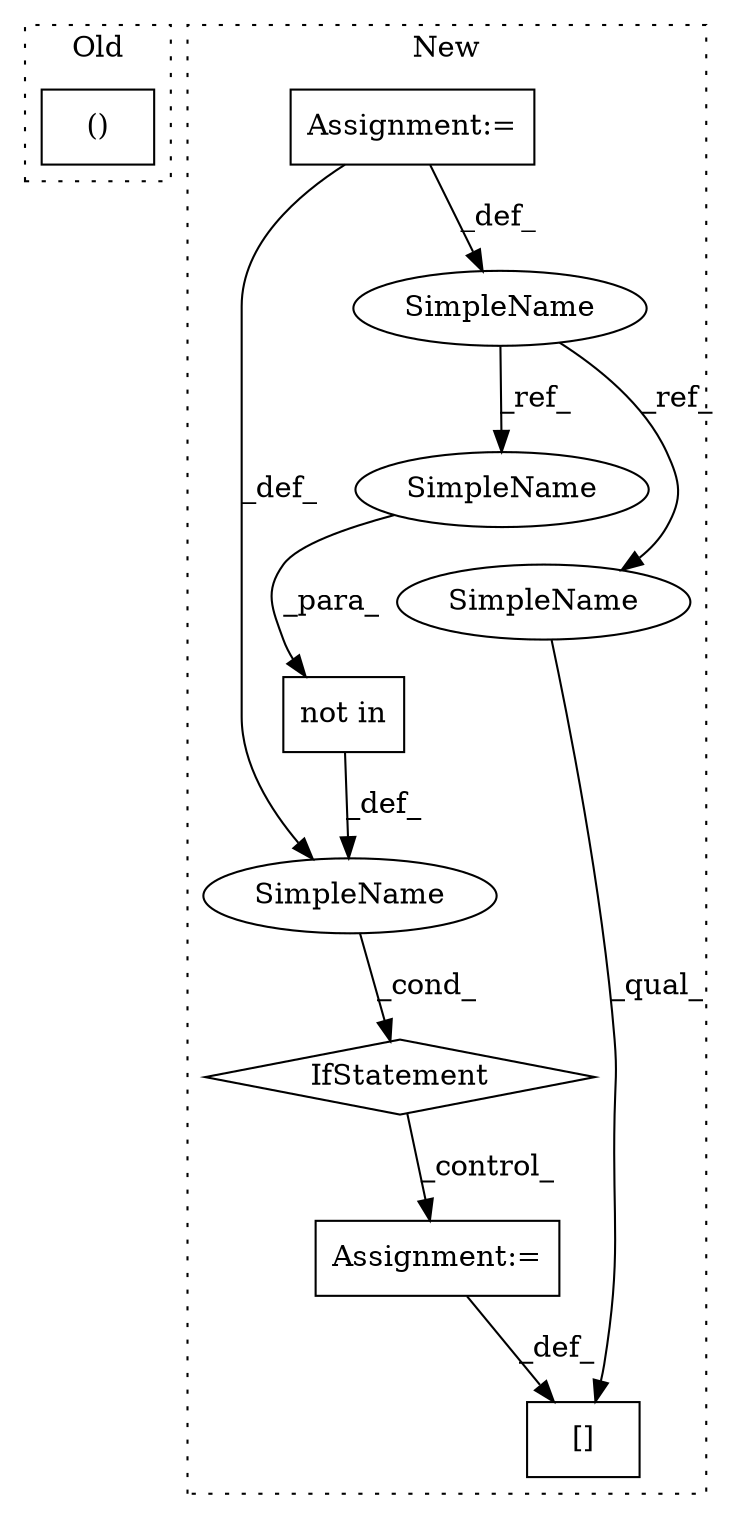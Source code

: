 digraph G {
subgraph cluster0 {
1 [label="()" a="106" s="51029" l="49" shape="box"];
label = "Old";
style="dotted";
}
subgraph cluster1 {
2 [label="not in" a="108" s="53395" l="26" shape="box"];
3 [label="IfStatement" a="25" s="53383,53421" l="12,2" shape="diamond"];
4 [label="Assignment:=" a="7" s="53517" l="1" shape="box"];
5 [label="SimpleName" a="42" s="" l="" shape="ellipse"];
6 [label="Assignment:=" a="7" s="52957" l="1" shape="box"];
7 [label="[]" a="2" s="53497,53516" l="13,1" shape="box"];
8 [label="SimpleName" a="42" s="52945" l="12" shape="ellipse"];
9 [label="SimpleName" a="42" s="53409" l="12" shape="ellipse"];
10 [label="SimpleName" a="42" s="53497" l="12" shape="ellipse"];
label = "New";
style="dotted";
}
2 -> 5 [label="_def_"];
3 -> 4 [label="_control_"];
4 -> 7 [label="_def_"];
5 -> 3 [label="_cond_"];
6 -> 8 [label="_def_"];
6 -> 5 [label="_def_"];
8 -> 10 [label="_ref_"];
8 -> 9 [label="_ref_"];
9 -> 2 [label="_para_"];
10 -> 7 [label="_qual_"];
}